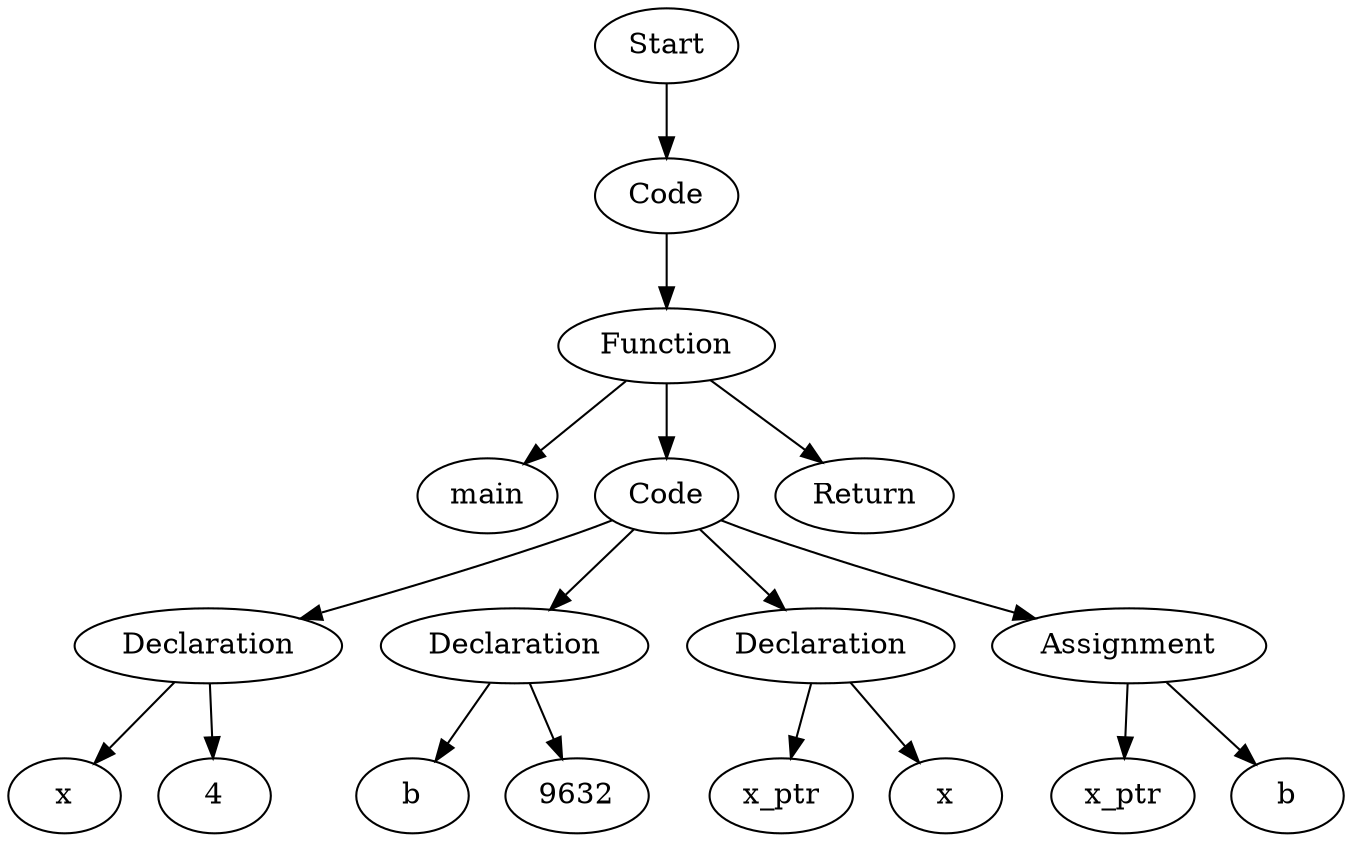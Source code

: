 digraph AST {
  "128502761535520" [label="Start"];
  "128502761535520" -> "128502761535280";
  "128502761535280" [label="Code"];
  "128502761535280" -> "128502761522752";
  "128502761522752" [label="Function"];
  "128502761522752" -> "128502761530672";
  "128502761522752" -> "128502761530912";
  "128502761522752" -> "128502761525296";
  "128502761530672" [label="main"];
  "128502761530912" [label="Code"];
  "128502761530912" -> "128502761531872";
  "128502761530912" -> "128502761521552";
  "128502761530912" -> "128502761531968";
  "128502761530912" -> "128502761534464";
  "128502761531872" [label="Declaration"];
  "128502761531872" -> "128502761529424";
  "128502761531872" -> "128502761530720";
  "128502761529424" [label="x"];
  "128502761530720" [label="4"];
  "128502761521552" [label="Declaration"];
  "128502761521552" -> "128502761536672";
  "128502761521552" -> "128502761522608";
  "128502761536672" [label="b"];
  "128502761522608" [label="9632"];
  "128502761531968" [label="Declaration"];
  "128502761531968" -> "128502761533168";
  "128502761531968" -> "128502761534032";
  "128502761533168" [label="x_ptr"];
  "128502761534032" [label="x"];
  "128502761534464" [label="Assignment"];
  "128502761534464" -> "128502761527024";
  "128502761534464" -> "128502761535424";
  "128502761527024" [label="x_ptr"];
  "128502761535424" [label="b"];
  "128502761525296" [label="Return"];
}
